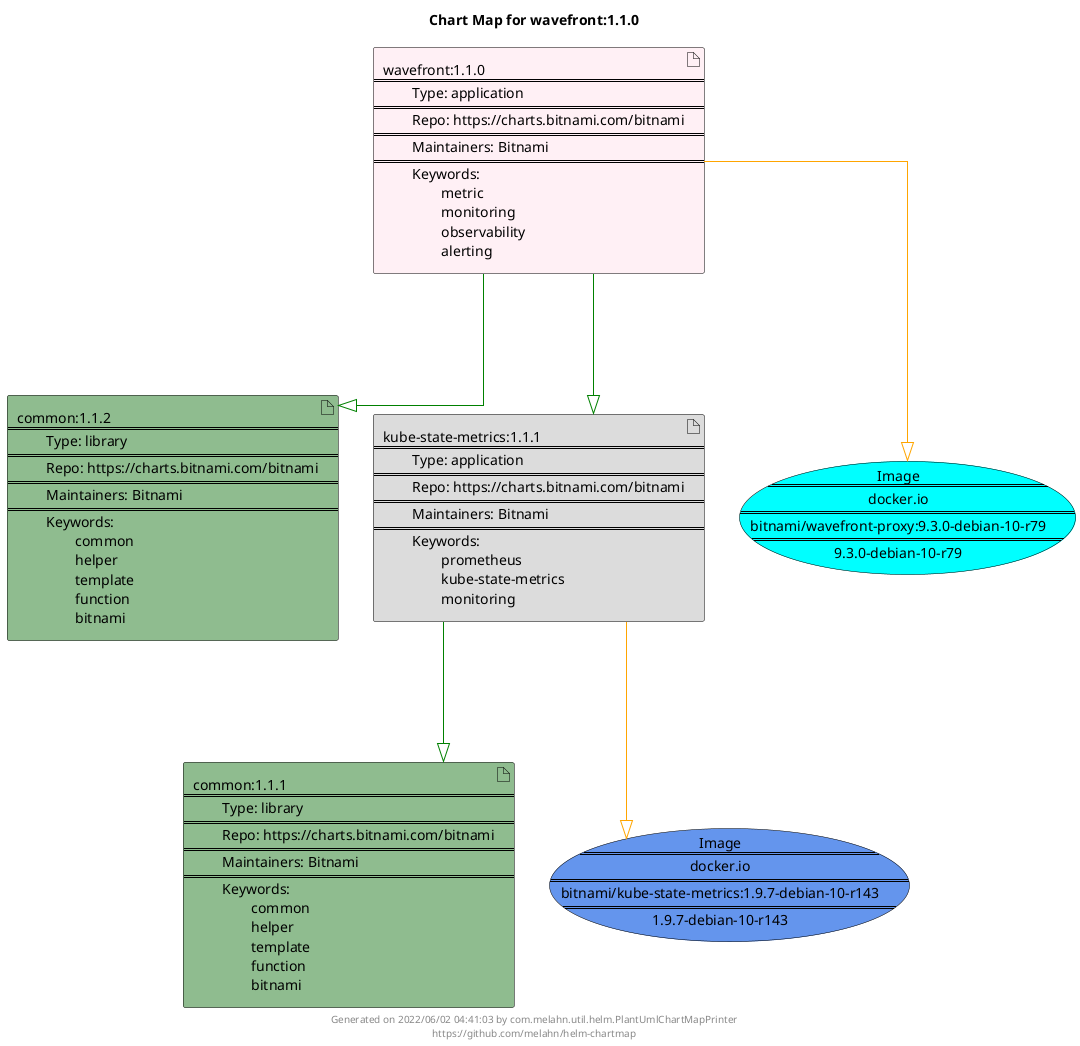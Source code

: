 @startuml
skinparam linetype ortho
skinparam backgroundColor white
skinparam usecaseBorderColor black
skinparam usecaseArrowColor LightSlateGray
skinparam artifactBorderColor black
skinparam artifactArrowColor LightSlateGray

title Chart Map for wavefront:1.1.0

'There are 4 referenced Helm Charts
artifact "common:1.1.2\n====\n\tType: library\n====\n\tRepo: https://charts.bitnami.com/bitnami\n====\n\tMaintainers: Bitnami\n====\n\tKeywords: \n\t\tcommon\n\t\thelper\n\t\ttemplate\n\t\tfunction\n\t\tbitnami" as common_1_1_2 #DarkSeaGreen
artifact "common:1.1.1\n====\n\tType: library\n====\n\tRepo: https://charts.bitnami.com/bitnami\n====\n\tMaintainers: Bitnami\n====\n\tKeywords: \n\t\tcommon\n\t\thelper\n\t\ttemplate\n\t\tfunction\n\t\tbitnami" as common_1_1_1 #DarkSeaGreen
artifact "wavefront:1.1.0\n====\n\tType: application\n====\n\tRepo: https://charts.bitnami.com/bitnami\n====\n\tMaintainers: Bitnami\n====\n\tKeywords: \n\t\tmetric\n\t\tmonitoring\n\t\tobservability\n\t\talerting" as wavefront_1_1_0 #LavenderBlush
artifact "kube-state-metrics:1.1.1\n====\n\tType: application\n====\n\tRepo: https://charts.bitnami.com/bitnami\n====\n\tMaintainers: Bitnami\n====\n\tKeywords: \n\t\tprometheus\n\t\tkube-state-metrics\n\t\tmonitoring" as kube_state_metrics_1_1_1 #Gainsboro

'There are 2 referenced Docker Images
usecase "Image\n====\ndocker.io\n====\nbitnami/wavefront-proxy:9.3.0-debian-10-r79\n====\n9.3.0-debian-10-r79" as docker_io_bitnami_wavefront_proxy_9_3_0_debian_10_r79 #Cyan
usecase "Image\n====\ndocker.io\n====\nbitnami/kube-state-metrics:1.9.7-debian-10-r143\n====\n1.9.7-debian-10-r143" as docker_io_bitnami_kube_state_metrics_1_9_7_debian_10_r143 #CornflowerBlue

'Chart Dependencies
wavefront_1_1_0--[#green]-|>common_1_1_2
wavefront_1_1_0--[#green]-|>kube_state_metrics_1_1_1
kube_state_metrics_1_1_1--[#green]-|>common_1_1_1
wavefront_1_1_0--[#orange]-|>docker_io_bitnami_wavefront_proxy_9_3_0_debian_10_r79
kube_state_metrics_1_1_1--[#orange]-|>docker_io_bitnami_kube_state_metrics_1_9_7_debian_10_r143

center footer Generated on 2022/06/02 04:41:03 by com.melahn.util.helm.PlantUmlChartMapPrinter\nhttps://github.com/melahn/helm-chartmap
@enduml
